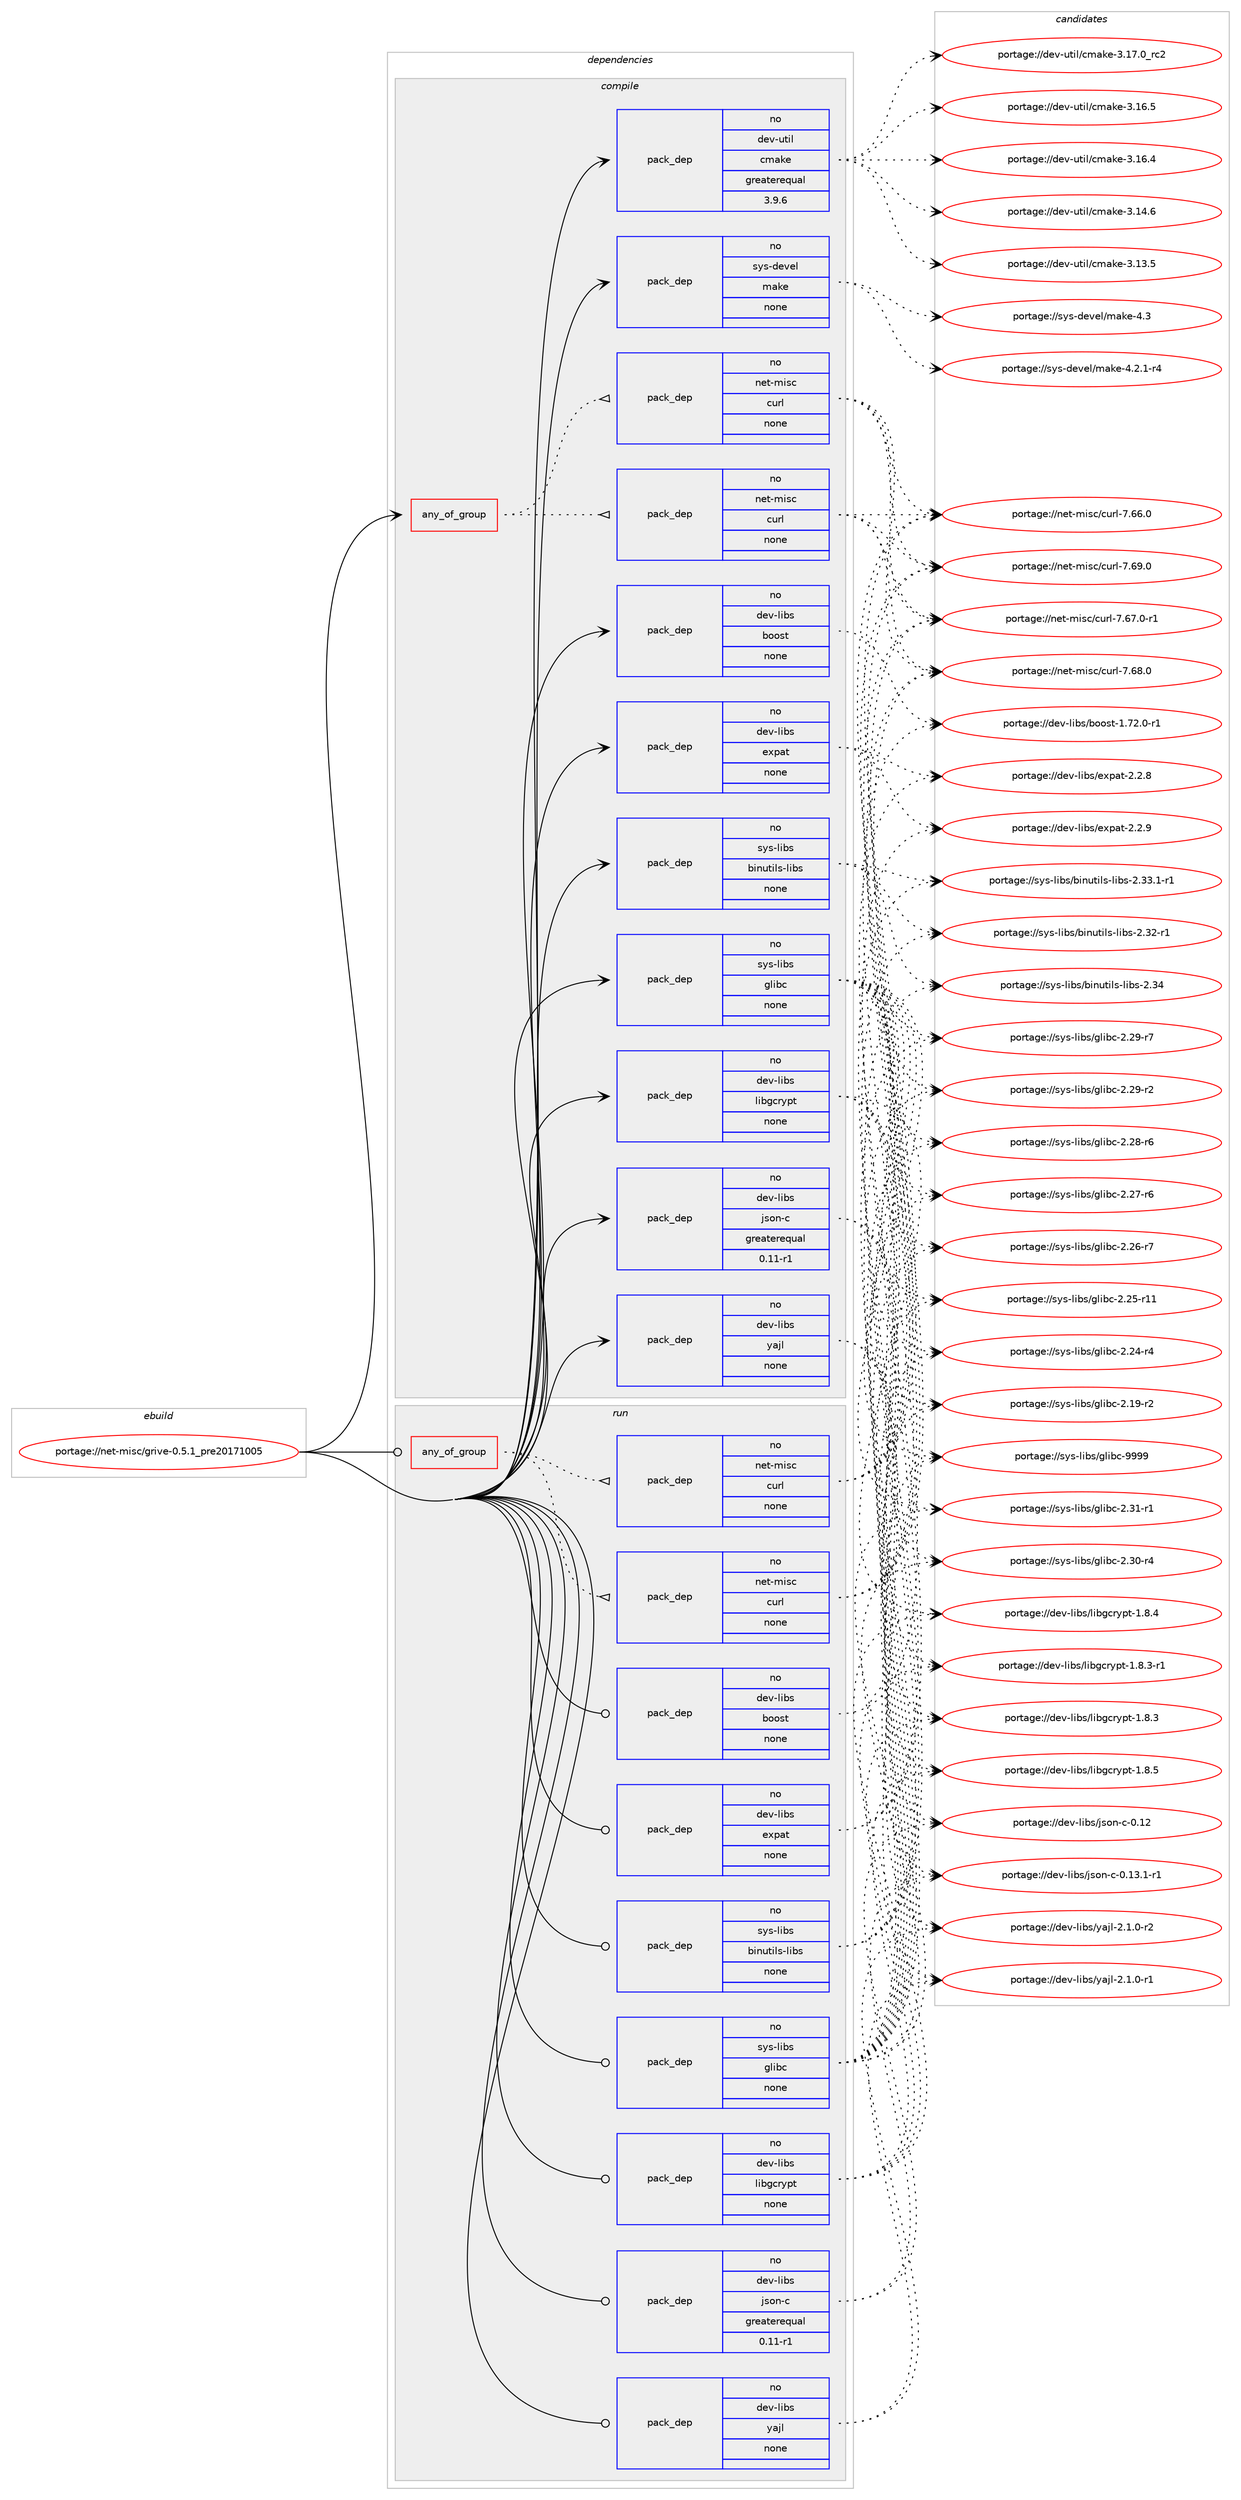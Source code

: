 digraph prolog {

# *************
# Graph options
# *************

newrank=true;
concentrate=true;
compound=true;
graph [rankdir=LR,fontname=Helvetica,fontsize=10,ranksep=1.5];#, ranksep=2.5, nodesep=0.2];
edge  [arrowhead=vee];
node  [fontname=Helvetica,fontsize=10];

# **********
# The ebuild
# **********

subgraph cluster_leftcol {
color=gray;
rank=same;
label=<<i>ebuild</i>>;
id [label="portage://net-misc/grive-0.5.1_pre20171005", color=red, width=4, href="../net-misc/grive-0.5.1_pre20171005.svg"];
}

# ****************
# The dependencies
# ****************

subgraph cluster_midcol {
color=gray;
label=<<i>dependencies</i>>;
subgraph cluster_compile {
fillcolor="#eeeeee";
style=filled;
label=<<i>compile</i>>;
subgraph any1084 {
dependency53581 [label=<<TABLE BORDER="0" CELLBORDER="1" CELLSPACING="0" CELLPADDING="4"><TR><TD CELLPADDING="10">any_of_group</TD></TR></TABLE>>, shape=none, color=red];subgraph pack42465 {
dependency53582 [label=<<TABLE BORDER="0" CELLBORDER="1" CELLSPACING="0" CELLPADDING="4" WIDTH="220"><TR><TD ROWSPAN="6" CELLPADDING="30">pack_dep</TD></TR><TR><TD WIDTH="110">no</TD></TR><TR><TD>net-misc</TD></TR><TR><TD>curl</TD></TR><TR><TD>none</TD></TR><TR><TD></TD></TR></TABLE>>, shape=none, color=blue];
}
dependency53581:e -> dependency53582:w [weight=20,style="dotted",arrowhead="oinv"];
subgraph pack42466 {
dependency53583 [label=<<TABLE BORDER="0" CELLBORDER="1" CELLSPACING="0" CELLPADDING="4" WIDTH="220"><TR><TD ROWSPAN="6" CELLPADDING="30">pack_dep</TD></TR><TR><TD WIDTH="110">no</TD></TR><TR><TD>net-misc</TD></TR><TR><TD>curl</TD></TR><TR><TD>none</TD></TR><TR><TD></TD></TR></TABLE>>, shape=none, color=blue];
}
dependency53581:e -> dependency53583:w [weight=20,style="dotted",arrowhead="oinv"];
}
id:e -> dependency53581:w [weight=20,style="solid",arrowhead="vee"];
subgraph pack42467 {
dependency53584 [label=<<TABLE BORDER="0" CELLBORDER="1" CELLSPACING="0" CELLPADDING="4" WIDTH="220"><TR><TD ROWSPAN="6" CELLPADDING="30">pack_dep</TD></TR><TR><TD WIDTH="110">no</TD></TR><TR><TD>dev-libs</TD></TR><TR><TD>boost</TD></TR><TR><TD>none</TD></TR><TR><TD></TD></TR></TABLE>>, shape=none, color=blue];
}
id:e -> dependency53584:w [weight=20,style="solid",arrowhead="vee"];
subgraph pack42468 {
dependency53585 [label=<<TABLE BORDER="0" CELLBORDER="1" CELLSPACING="0" CELLPADDING="4" WIDTH="220"><TR><TD ROWSPAN="6" CELLPADDING="30">pack_dep</TD></TR><TR><TD WIDTH="110">no</TD></TR><TR><TD>dev-libs</TD></TR><TR><TD>expat</TD></TR><TR><TD>none</TD></TR><TR><TD></TD></TR></TABLE>>, shape=none, color=blue];
}
id:e -> dependency53585:w [weight=20,style="solid",arrowhead="vee"];
subgraph pack42469 {
dependency53586 [label=<<TABLE BORDER="0" CELLBORDER="1" CELLSPACING="0" CELLPADDING="4" WIDTH="220"><TR><TD ROWSPAN="6" CELLPADDING="30">pack_dep</TD></TR><TR><TD WIDTH="110">no</TD></TR><TR><TD>dev-libs</TD></TR><TR><TD>json-c</TD></TR><TR><TD>greaterequal</TD></TR><TR><TD>0.11-r1</TD></TR></TABLE>>, shape=none, color=blue];
}
id:e -> dependency53586:w [weight=20,style="solid",arrowhead="vee"];
subgraph pack42470 {
dependency53587 [label=<<TABLE BORDER="0" CELLBORDER="1" CELLSPACING="0" CELLPADDING="4" WIDTH="220"><TR><TD ROWSPAN="6" CELLPADDING="30">pack_dep</TD></TR><TR><TD WIDTH="110">no</TD></TR><TR><TD>dev-libs</TD></TR><TR><TD>libgcrypt</TD></TR><TR><TD>none</TD></TR><TR><TD></TD></TR></TABLE>>, shape=none, color=blue];
}
id:e -> dependency53587:w [weight=20,style="solid",arrowhead="vee"];
subgraph pack42471 {
dependency53588 [label=<<TABLE BORDER="0" CELLBORDER="1" CELLSPACING="0" CELLPADDING="4" WIDTH="220"><TR><TD ROWSPAN="6" CELLPADDING="30">pack_dep</TD></TR><TR><TD WIDTH="110">no</TD></TR><TR><TD>dev-libs</TD></TR><TR><TD>yajl</TD></TR><TR><TD>none</TD></TR><TR><TD></TD></TR></TABLE>>, shape=none, color=blue];
}
id:e -> dependency53588:w [weight=20,style="solid",arrowhead="vee"];
subgraph pack42472 {
dependency53589 [label=<<TABLE BORDER="0" CELLBORDER="1" CELLSPACING="0" CELLPADDING="4" WIDTH="220"><TR><TD ROWSPAN="6" CELLPADDING="30">pack_dep</TD></TR><TR><TD WIDTH="110">no</TD></TR><TR><TD>dev-util</TD></TR><TR><TD>cmake</TD></TR><TR><TD>greaterequal</TD></TR><TR><TD>3.9.6</TD></TR></TABLE>>, shape=none, color=blue];
}
id:e -> dependency53589:w [weight=20,style="solid",arrowhead="vee"];
subgraph pack42473 {
dependency53590 [label=<<TABLE BORDER="0" CELLBORDER="1" CELLSPACING="0" CELLPADDING="4" WIDTH="220"><TR><TD ROWSPAN="6" CELLPADDING="30">pack_dep</TD></TR><TR><TD WIDTH="110">no</TD></TR><TR><TD>sys-devel</TD></TR><TR><TD>make</TD></TR><TR><TD>none</TD></TR><TR><TD></TD></TR></TABLE>>, shape=none, color=blue];
}
id:e -> dependency53590:w [weight=20,style="solid",arrowhead="vee"];
subgraph pack42474 {
dependency53591 [label=<<TABLE BORDER="0" CELLBORDER="1" CELLSPACING="0" CELLPADDING="4" WIDTH="220"><TR><TD ROWSPAN="6" CELLPADDING="30">pack_dep</TD></TR><TR><TD WIDTH="110">no</TD></TR><TR><TD>sys-libs</TD></TR><TR><TD>binutils-libs</TD></TR><TR><TD>none</TD></TR><TR><TD></TD></TR></TABLE>>, shape=none, color=blue];
}
id:e -> dependency53591:w [weight=20,style="solid",arrowhead="vee"];
subgraph pack42475 {
dependency53592 [label=<<TABLE BORDER="0" CELLBORDER="1" CELLSPACING="0" CELLPADDING="4" WIDTH="220"><TR><TD ROWSPAN="6" CELLPADDING="30">pack_dep</TD></TR><TR><TD WIDTH="110">no</TD></TR><TR><TD>sys-libs</TD></TR><TR><TD>glibc</TD></TR><TR><TD>none</TD></TR><TR><TD></TD></TR></TABLE>>, shape=none, color=blue];
}
id:e -> dependency53592:w [weight=20,style="solid",arrowhead="vee"];
}
subgraph cluster_compileandrun {
fillcolor="#eeeeee";
style=filled;
label=<<i>compile and run</i>>;
}
subgraph cluster_run {
fillcolor="#eeeeee";
style=filled;
label=<<i>run</i>>;
subgraph any1085 {
dependency53593 [label=<<TABLE BORDER="0" CELLBORDER="1" CELLSPACING="0" CELLPADDING="4"><TR><TD CELLPADDING="10">any_of_group</TD></TR></TABLE>>, shape=none, color=red];subgraph pack42476 {
dependency53594 [label=<<TABLE BORDER="0" CELLBORDER="1" CELLSPACING="0" CELLPADDING="4" WIDTH="220"><TR><TD ROWSPAN="6" CELLPADDING="30">pack_dep</TD></TR><TR><TD WIDTH="110">no</TD></TR><TR><TD>net-misc</TD></TR><TR><TD>curl</TD></TR><TR><TD>none</TD></TR><TR><TD></TD></TR></TABLE>>, shape=none, color=blue];
}
dependency53593:e -> dependency53594:w [weight=20,style="dotted",arrowhead="oinv"];
subgraph pack42477 {
dependency53595 [label=<<TABLE BORDER="0" CELLBORDER="1" CELLSPACING="0" CELLPADDING="4" WIDTH="220"><TR><TD ROWSPAN="6" CELLPADDING="30">pack_dep</TD></TR><TR><TD WIDTH="110">no</TD></TR><TR><TD>net-misc</TD></TR><TR><TD>curl</TD></TR><TR><TD>none</TD></TR><TR><TD></TD></TR></TABLE>>, shape=none, color=blue];
}
dependency53593:e -> dependency53595:w [weight=20,style="dotted",arrowhead="oinv"];
}
id:e -> dependency53593:w [weight=20,style="solid",arrowhead="odot"];
subgraph pack42478 {
dependency53596 [label=<<TABLE BORDER="0" CELLBORDER="1" CELLSPACING="0" CELLPADDING="4" WIDTH="220"><TR><TD ROWSPAN="6" CELLPADDING="30">pack_dep</TD></TR><TR><TD WIDTH="110">no</TD></TR><TR><TD>dev-libs</TD></TR><TR><TD>boost</TD></TR><TR><TD>none</TD></TR><TR><TD></TD></TR></TABLE>>, shape=none, color=blue];
}
id:e -> dependency53596:w [weight=20,style="solid",arrowhead="odot"];
subgraph pack42479 {
dependency53597 [label=<<TABLE BORDER="0" CELLBORDER="1" CELLSPACING="0" CELLPADDING="4" WIDTH="220"><TR><TD ROWSPAN="6" CELLPADDING="30">pack_dep</TD></TR><TR><TD WIDTH="110">no</TD></TR><TR><TD>dev-libs</TD></TR><TR><TD>expat</TD></TR><TR><TD>none</TD></TR><TR><TD></TD></TR></TABLE>>, shape=none, color=blue];
}
id:e -> dependency53597:w [weight=20,style="solid",arrowhead="odot"];
subgraph pack42480 {
dependency53598 [label=<<TABLE BORDER="0" CELLBORDER="1" CELLSPACING="0" CELLPADDING="4" WIDTH="220"><TR><TD ROWSPAN="6" CELLPADDING="30">pack_dep</TD></TR><TR><TD WIDTH="110">no</TD></TR><TR><TD>dev-libs</TD></TR><TR><TD>json-c</TD></TR><TR><TD>greaterequal</TD></TR><TR><TD>0.11-r1</TD></TR></TABLE>>, shape=none, color=blue];
}
id:e -> dependency53598:w [weight=20,style="solid",arrowhead="odot"];
subgraph pack42481 {
dependency53599 [label=<<TABLE BORDER="0" CELLBORDER="1" CELLSPACING="0" CELLPADDING="4" WIDTH="220"><TR><TD ROWSPAN="6" CELLPADDING="30">pack_dep</TD></TR><TR><TD WIDTH="110">no</TD></TR><TR><TD>dev-libs</TD></TR><TR><TD>libgcrypt</TD></TR><TR><TD>none</TD></TR><TR><TD></TD></TR></TABLE>>, shape=none, color=blue];
}
id:e -> dependency53599:w [weight=20,style="solid",arrowhead="odot"];
subgraph pack42482 {
dependency53600 [label=<<TABLE BORDER="0" CELLBORDER="1" CELLSPACING="0" CELLPADDING="4" WIDTH="220"><TR><TD ROWSPAN="6" CELLPADDING="30">pack_dep</TD></TR><TR><TD WIDTH="110">no</TD></TR><TR><TD>dev-libs</TD></TR><TR><TD>yajl</TD></TR><TR><TD>none</TD></TR><TR><TD></TD></TR></TABLE>>, shape=none, color=blue];
}
id:e -> dependency53600:w [weight=20,style="solid",arrowhead="odot"];
subgraph pack42483 {
dependency53601 [label=<<TABLE BORDER="0" CELLBORDER="1" CELLSPACING="0" CELLPADDING="4" WIDTH="220"><TR><TD ROWSPAN="6" CELLPADDING="30">pack_dep</TD></TR><TR><TD WIDTH="110">no</TD></TR><TR><TD>sys-libs</TD></TR><TR><TD>binutils-libs</TD></TR><TR><TD>none</TD></TR><TR><TD></TD></TR></TABLE>>, shape=none, color=blue];
}
id:e -> dependency53601:w [weight=20,style="solid",arrowhead="odot"];
subgraph pack42484 {
dependency53602 [label=<<TABLE BORDER="0" CELLBORDER="1" CELLSPACING="0" CELLPADDING="4" WIDTH="220"><TR><TD ROWSPAN="6" CELLPADDING="30">pack_dep</TD></TR><TR><TD WIDTH="110">no</TD></TR><TR><TD>sys-libs</TD></TR><TR><TD>glibc</TD></TR><TR><TD>none</TD></TR><TR><TD></TD></TR></TABLE>>, shape=none, color=blue];
}
id:e -> dependency53602:w [weight=20,style="solid",arrowhead="odot"];
}
}

# **************
# The candidates
# **************

subgraph cluster_choices {
rank=same;
color=gray;
label=<<i>candidates</i>>;

subgraph choice42465 {
color=black;
nodesep=1;
choice1101011164510910511599479911711410845554654574648 [label="portage://net-misc/curl-7.69.0", color=red, width=4,href="../net-misc/curl-7.69.0.svg"];
choice1101011164510910511599479911711410845554654564648 [label="portage://net-misc/curl-7.68.0", color=red, width=4,href="../net-misc/curl-7.68.0.svg"];
choice11010111645109105115994799117114108455546545546484511449 [label="portage://net-misc/curl-7.67.0-r1", color=red, width=4,href="../net-misc/curl-7.67.0-r1.svg"];
choice1101011164510910511599479911711410845554654544648 [label="portage://net-misc/curl-7.66.0", color=red, width=4,href="../net-misc/curl-7.66.0.svg"];
dependency53582:e -> choice1101011164510910511599479911711410845554654574648:w [style=dotted,weight="100"];
dependency53582:e -> choice1101011164510910511599479911711410845554654564648:w [style=dotted,weight="100"];
dependency53582:e -> choice11010111645109105115994799117114108455546545546484511449:w [style=dotted,weight="100"];
dependency53582:e -> choice1101011164510910511599479911711410845554654544648:w [style=dotted,weight="100"];
}
subgraph choice42466 {
color=black;
nodesep=1;
choice1101011164510910511599479911711410845554654574648 [label="portage://net-misc/curl-7.69.0", color=red, width=4,href="../net-misc/curl-7.69.0.svg"];
choice1101011164510910511599479911711410845554654564648 [label="portage://net-misc/curl-7.68.0", color=red, width=4,href="../net-misc/curl-7.68.0.svg"];
choice11010111645109105115994799117114108455546545546484511449 [label="portage://net-misc/curl-7.67.0-r1", color=red, width=4,href="../net-misc/curl-7.67.0-r1.svg"];
choice1101011164510910511599479911711410845554654544648 [label="portage://net-misc/curl-7.66.0", color=red, width=4,href="../net-misc/curl-7.66.0.svg"];
dependency53583:e -> choice1101011164510910511599479911711410845554654574648:w [style=dotted,weight="100"];
dependency53583:e -> choice1101011164510910511599479911711410845554654564648:w [style=dotted,weight="100"];
dependency53583:e -> choice11010111645109105115994799117114108455546545546484511449:w [style=dotted,weight="100"];
dependency53583:e -> choice1101011164510910511599479911711410845554654544648:w [style=dotted,weight="100"];
}
subgraph choice42467 {
color=black;
nodesep=1;
choice10010111845108105981154798111111115116454946555046484511449 [label="portage://dev-libs/boost-1.72.0-r1", color=red, width=4,href="../dev-libs/boost-1.72.0-r1.svg"];
dependency53584:e -> choice10010111845108105981154798111111115116454946555046484511449:w [style=dotted,weight="100"];
}
subgraph choice42468 {
color=black;
nodesep=1;
choice10010111845108105981154710112011297116455046504657 [label="portage://dev-libs/expat-2.2.9", color=red, width=4,href="../dev-libs/expat-2.2.9.svg"];
choice10010111845108105981154710112011297116455046504656 [label="portage://dev-libs/expat-2.2.8", color=red, width=4,href="../dev-libs/expat-2.2.8.svg"];
dependency53585:e -> choice10010111845108105981154710112011297116455046504657:w [style=dotted,weight="100"];
dependency53585:e -> choice10010111845108105981154710112011297116455046504656:w [style=dotted,weight="100"];
}
subgraph choice42469 {
color=black;
nodesep=1;
choice1001011184510810598115471061151111104599454846495146494511449 [label="portage://dev-libs/json-c-0.13.1-r1", color=red, width=4,href="../dev-libs/json-c-0.13.1-r1.svg"];
choice10010111845108105981154710611511111045994548464950 [label="portage://dev-libs/json-c-0.12", color=red, width=4,href="../dev-libs/json-c-0.12.svg"];
dependency53586:e -> choice1001011184510810598115471061151111104599454846495146494511449:w [style=dotted,weight="100"];
dependency53586:e -> choice10010111845108105981154710611511111045994548464950:w [style=dotted,weight="100"];
}
subgraph choice42470 {
color=black;
nodesep=1;
choice1001011184510810598115471081059810399114121112116454946564653 [label="portage://dev-libs/libgcrypt-1.8.5", color=red, width=4,href="../dev-libs/libgcrypt-1.8.5.svg"];
choice1001011184510810598115471081059810399114121112116454946564652 [label="portage://dev-libs/libgcrypt-1.8.4", color=red, width=4,href="../dev-libs/libgcrypt-1.8.4.svg"];
choice10010111845108105981154710810598103991141211121164549465646514511449 [label="portage://dev-libs/libgcrypt-1.8.3-r1", color=red, width=4,href="../dev-libs/libgcrypt-1.8.3-r1.svg"];
choice1001011184510810598115471081059810399114121112116454946564651 [label="portage://dev-libs/libgcrypt-1.8.3", color=red, width=4,href="../dev-libs/libgcrypt-1.8.3.svg"];
dependency53587:e -> choice1001011184510810598115471081059810399114121112116454946564653:w [style=dotted,weight="100"];
dependency53587:e -> choice1001011184510810598115471081059810399114121112116454946564652:w [style=dotted,weight="100"];
dependency53587:e -> choice10010111845108105981154710810598103991141211121164549465646514511449:w [style=dotted,weight="100"];
dependency53587:e -> choice1001011184510810598115471081059810399114121112116454946564651:w [style=dotted,weight="100"];
}
subgraph choice42471 {
color=black;
nodesep=1;
choice100101118451081059811547121971061084550464946484511450 [label="portage://dev-libs/yajl-2.1.0-r2", color=red, width=4,href="../dev-libs/yajl-2.1.0-r2.svg"];
choice100101118451081059811547121971061084550464946484511449 [label="portage://dev-libs/yajl-2.1.0-r1", color=red, width=4,href="../dev-libs/yajl-2.1.0-r1.svg"];
dependency53588:e -> choice100101118451081059811547121971061084550464946484511450:w [style=dotted,weight="100"];
dependency53588:e -> choice100101118451081059811547121971061084550464946484511449:w [style=dotted,weight="100"];
}
subgraph choice42472 {
color=black;
nodesep=1;
choice1001011184511711610510847991099710710145514649554648951149950 [label="portage://dev-util/cmake-3.17.0_rc2", color=red, width=4,href="../dev-util/cmake-3.17.0_rc2.svg"];
choice1001011184511711610510847991099710710145514649544653 [label="portage://dev-util/cmake-3.16.5", color=red, width=4,href="../dev-util/cmake-3.16.5.svg"];
choice1001011184511711610510847991099710710145514649544652 [label="portage://dev-util/cmake-3.16.4", color=red, width=4,href="../dev-util/cmake-3.16.4.svg"];
choice1001011184511711610510847991099710710145514649524654 [label="portage://dev-util/cmake-3.14.6", color=red, width=4,href="../dev-util/cmake-3.14.6.svg"];
choice1001011184511711610510847991099710710145514649514653 [label="portage://dev-util/cmake-3.13.5", color=red, width=4,href="../dev-util/cmake-3.13.5.svg"];
dependency53589:e -> choice1001011184511711610510847991099710710145514649554648951149950:w [style=dotted,weight="100"];
dependency53589:e -> choice1001011184511711610510847991099710710145514649544653:w [style=dotted,weight="100"];
dependency53589:e -> choice1001011184511711610510847991099710710145514649544652:w [style=dotted,weight="100"];
dependency53589:e -> choice1001011184511711610510847991099710710145514649524654:w [style=dotted,weight="100"];
dependency53589:e -> choice1001011184511711610510847991099710710145514649514653:w [style=dotted,weight="100"];
}
subgraph choice42473 {
color=black;
nodesep=1;
choice11512111545100101118101108471099710710145524651 [label="portage://sys-devel/make-4.3", color=red, width=4,href="../sys-devel/make-4.3.svg"];
choice1151211154510010111810110847109971071014552465046494511452 [label="portage://sys-devel/make-4.2.1-r4", color=red, width=4,href="../sys-devel/make-4.2.1-r4.svg"];
dependency53590:e -> choice11512111545100101118101108471099710710145524651:w [style=dotted,weight="100"];
dependency53590:e -> choice1151211154510010111810110847109971071014552465046494511452:w [style=dotted,weight="100"];
}
subgraph choice42474 {
color=black;
nodesep=1;
choice1151211154510810598115479810511011711610510811545108105981154550465152 [label="portage://sys-libs/binutils-libs-2.34", color=red, width=4,href="../sys-libs/binutils-libs-2.34.svg"];
choice115121115451081059811547981051101171161051081154510810598115455046515146494511449 [label="portage://sys-libs/binutils-libs-2.33.1-r1", color=red, width=4,href="../sys-libs/binutils-libs-2.33.1-r1.svg"];
choice11512111545108105981154798105110117116105108115451081059811545504651504511449 [label="portage://sys-libs/binutils-libs-2.32-r1", color=red, width=4,href="../sys-libs/binutils-libs-2.32-r1.svg"];
dependency53591:e -> choice1151211154510810598115479810511011711610510811545108105981154550465152:w [style=dotted,weight="100"];
dependency53591:e -> choice115121115451081059811547981051101171161051081154510810598115455046515146494511449:w [style=dotted,weight="100"];
dependency53591:e -> choice11512111545108105981154798105110117116105108115451081059811545504651504511449:w [style=dotted,weight="100"];
}
subgraph choice42475 {
color=black;
nodesep=1;
choice11512111545108105981154710310810598994557575757 [label="portage://sys-libs/glibc-9999", color=red, width=4,href="../sys-libs/glibc-9999.svg"];
choice115121115451081059811547103108105989945504651494511449 [label="portage://sys-libs/glibc-2.31-r1", color=red, width=4,href="../sys-libs/glibc-2.31-r1.svg"];
choice115121115451081059811547103108105989945504651484511452 [label="portage://sys-libs/glibc-2.30-r4", color=red, width=4,href="../sys-libs/glibc-2.30-r4.svg"];
choice115121115451081059811547103108105989945504650574511455 [label="portage://sys-libs/glibc-2.29-r7", color=red, width=4,href="../sys-libs/glibc-2.29-r7.svg"];
choice115121115451081059811547103108105989945504650574511450 [label="portage://sys-libs/glibc-2.29-r2", color=red, width=4,href="../sys-libs/glibc-2.29-r2.svg"];
choice115121115451081059811547103108105989945504650564511454 [label="portage://sys-libs/glibc-2.28-r6", color=red, width=4,href="../sys-libs/glibc-2.28-r6.svg"];
choice115121115451081059811547103108105989945504650554511454 [label="portage://sys-libs/glibc-2.27-r6", color=red, width=4,href="../sys-libs/glibc-2.27-r6.svg"];
choice115121115451081059811547103108105989945504650544511455 [label="portage://sys-libs/glibc-2.26-r7", color=red, width=4,href="../sys-libs/glibc-2.26-r7.svg"];
choice11512111545108105981154710310810598994550465053451144949 [label="portage://sys-libs/glibc-2.25-r11", color=red, width=4,href="../sys-libs/glibc-2.25-r11.svg"];
choice115121115451081059811547103108105989945504650524511452 [label="portage://sys-libs/glibc-2.24-r4", color=red, width=4,href="../sys-libs/glibc-2.24-r4.svg"];
choice115121115451081059811547103108105989945504649574511450 [label="portage://sys-libs/glibc-2.19-r2", color=red, width=4,href="../sys-libs/glibc-2.19-r2.svg"];
dependency53592:e -> choice11512111545108105981154710310810598994557575757:w [style=dotted,weight="100"];
dependency53592:e -> choice115121115451081059811547103108105989945504651494511449:w [style=dotted,weight="100"];
dependency53592:e -> choice115121115451081059811547103108105989945504651484511452:w [style=dotted,weight="100"];
dependency53592:e -> choice115121115451081059811547103108105989945504650574511455:w [style=dotted,weight="100"];
dependency53592:e -> choice115121115451081059811547103108105989945504650574511450:w [style=dotted,weight="100"];
dependency53592:e -> choice115121115451081059811547103108105989945504650564511454:w [style=dotted,weight="100"];
dependency53592:e -> choice115121115451081059811547103108105989945504650554511454:w [style=dotted,weight="100"];
dependency53592:e -> choice115121115451081059811547103108105989945504650544511455:w [style=dotted,weight="100"];
dependency53592:e -> choice11512111545108105981154710310810598994550465053451144949:w [style=dotted,weight="100"];
dependency53592:e -> choice115121115451081059811547103108105989945504650524511452:w [style=dotted,weight="100"];
dependency53592:e -> choice115121115451081059811547103108105989945504649574511450:w [style=dotted,weight="100"];
}
subgraph choice42476 {
color=black;
nodesep=1;
choice1101011164510910511599479911711410845554654574648 [label="portage://net-misc/curl-7.69.0", color=red, width=4,href="../net-misc/curl-7.69.0.svg"];
choice1101011164510910511599479911711410845554654564648 [label="portage://net-misc/curl-7.68.0", color=red, width=4,href="../net-misc/curl-7.68.0.svg"];
choice11010111645109105115994799117114108455546545546484511449 [label="portage://net-misc/curl-7.67.0-r1", color=red, width=4,href="../net-misc/curl-7.67.0-r1.svg"];
choice1101011164510910511599479911711410845554654544648 [label="portage://net-misc/curl-7.66.0", color=red, width=4,href="../net-misc/curl-7.66.0.svg"];
dependency53594:e -> choice1101011164510910511599479911711410845554654574648:w [style=dotted,weight="100"];
dependency53594:e -> choice1101011164510910511599479911711410845554654564648:w [style=dotted,weight="100"];
dependency53594:e -> choice11010111645109105115994799117114108455546545546484511449:w [style=dotted,weight="100"];
dependency53594:e -> choice1101011164510910511599479911711410845554654544648:w [style=dotted,weight="100"];
}
subgraph choice42477 {
color=black;
nodesep=1;
choice1101011164510910511599479911711410845554654574648 [label="portage://net-misc/curl-7.69.0", color=red, width=4,href="../net-misc/curl-7.69.0.svg"];
choice1101011164510910511599479911711410845554654564648 [label="portage://net-misc/curl-7.68.0", color=red, width=4,href="../net-misc/curl-7.68.0.svg"];
choice11010111645109105115994799117114108455546545546484511449 [label="portage://net-misc/curl-7.67.0-r1", color=red, width=4,href="../net-misc/curl-7.67.0-r1.svg"];
choice1101011164510910511599479911711410845554654544648 [label="portage://net-misc/curl-7.66.0", color=red, width=4,href="../net-misc/curl-7.66.0.svg"];
dependency53595:e -> choice1101011164510910511599479911711410845554654574648:w [style=dotted,weight="100"];
dependency53595:e -> choice1101011164510910511599479911711410845554654564648:w [style=dotted,weight="100"];
dependency53595:e -> choice11010111645109105115994799117114108455546545546484511449:w [style=dotted,weight="100"];
dependency53595:e -> choice1101011164510910511599479911711410845554654544648:w [style=dotted,weight="100"];
}
subgraph choice42478 {
color=black;
nodesep=1;
choice10010111845108105981154798111111115116454946555046484511449 [label="portage://dev-libs/boost-1.72.0-r1", color=red, width=4,href="../dev-libs/boost-1.72.0-r1.svg"];
dependency53596:e -> choice10010111845108105981154798111111115116454946555046484511449:w [style=dotted,weight="100"];
}
subgraph choice42479 {
color=black;
nodesep=1;
choice10010111845108105981154710112011297116455046504657 [label="portage://dev-libs/expat-2.2.9", color=red, width=4,href="../dev-libs/expat-2.2.9.svg"];
choice10010111845108105981154710112011297116455046504656 [label="portage://dev-libs/expat-2.2.8", color=red, width=4,href="../dev-libs/expat-2.2.8.svg"];
dependency53597:e -> choice10010111845108105981154710112011297116455046504657:w [style=dotted,weight="100"];
dependency53597:e -> choice10010111845108105981154710112011297116455046504656:w [style=dotted,weight="100"];
}
subgraph choice42480 {
color=black;
nodesep=1;
choice1001011184510810598115471061151111104599454846495146494511449 [label="portage://dev-libs/json-c-0.13.1-r1", color=red, width=4,href="../dev-libs/json-c-0.13.1-r1.svg"];
choice10010111845108105981154710611511111045994548464950 [label="portage://dev-libs/json-c-0.12", color=red, width=4,href="../dev-libs/json-c-0.12.svg"];
dependency53598:e -> choice1001011184510810598115471061151111104599454846495146494511449:w [style=dotted,weight="100"];
dependency53598:e -> choice10010111845108105981154710611511111045994548464950:w [style=dotted,weight="100"];
}
subgraph choice42481 {
color=black;
nodesep=1;
choice1001011184510810598115471081059810399114121112116454946564653 [label="portage://dev-libs/libgcrypt-1.8.5", color=red, width=4,href="../dev-libs/libgcrypt-1.8.5.svg"];
choice1001011184510810598115471081059810399114121112116454946564652 [label="portage://dev-libs/libgcrypt-1.8.4", color=red, width=4,href="../dev-libs/libgcrypt-1.8.4.svg"];
choice10010111845108105981154710810598103991141211121164549465646514511449 [label="portage://dev-libs/libgcrypt-1.8.3-r1", color=red, width=4,href="../dev-libs/libgcrypt-1.8.3-r1.svg"];
choice1001011184510810598115471081059810399114121112116454946564651 [label="portage://dev-libs/libgcrypt-1.8.3", color=red, width=4,href="../dev-libs/libgcrypt-1.8.3.svg"];
dependency53599:e -> choice1001011184510810598115471081059810399114121112116454946564653:w [style=dotted,weight="100"];
dependency53599:e -> choice1001011184510810598115471081059810399114121112116454946564652:w [style=dotted,weight="100"];
dependency53599:e -> choice10010111845108105981154710810598103991141211121164549465646514511449:w [style=dotted,weight="100"];
dependency53599:e -> choice1001011184510810598115471081059810399114121112116454946564651:w [style=dotted,weight="100"];
}
subgraph choice42482 {
color=black;
nodesep=1;
choice100101118451081059811547121971061084550464946484511450 [label="portage://dev-libs/yajl-2.1.0-r2", color=red, width=4,href="../dev-libs/yajl-2.1.0-r2.svg"];
choice100101118451081059811547121971061084550464946484511449 [label="portage://dev-libs/yajl-2.1.0-r1", color=red, width=4,href="../dev-libs/yajl-2.1.0-r1.svg"];
dependency53600:e -> choice100101118451081059811547121971061084550464946484511450:w [style=dotted,weight="100"];
dependency53600:e -> choice100101118451081059811547121971061084550464946484511449:w [style=dotted,weight="100"];
}
subgraph choice42483 {
color=black;
nodesep=1;
choice1151211154510810598115479810511011711610510811545108105981154550465152 [label="portage://sys-libs/binutils-libs-2.34", color=red, width=4,href="../sys-libs/binutils-libs-2.34.svg"];
choice115121115451081059811547981051101171161051081154510810598115455046515146494511449 [label="portage://sys-libs/binutils-libs-2.33.1-r1", color=red, width=4,href="../sys-libs/binutils-libs-2.33.1-r1.svg"];
choice11512111545108105981154798105110117116105108115451081059811545504651504511449 [label="portage://sys-libs/binutils-libs-2.32-r1", color=red, width=4,href="../sys-libs/binutils-libs-2.32-r1.svg"];
dependency53601:e -> choice1151211154510810598115479810511011711610510811545108105981154550465152:w [style=dotted,weight="100"];
dependency53601:e -> choice115121115451081059811547981051101171161051081154510810598115455046515146494511449:w [style=dotted,weight="100"];
dependency53601:e -> choice11512111545108105981154798105110117116105108115451081059811545504651504511449:w [style=dotted,weight="100"];
}
subgraph choice42484 {
color=black;
nodesep=1;
choice11512111545108105981154710310810598994557575757 [label="portage://sys-libs/glibc-9999", color=red, width=4,href="../sys-libs/glibc-9999.svg"];
choice115121115451081059811547103108105989945504651494511449 [label="portage://sys-libs/glibc-2.31-r1", color=red, width=4,href="../sys-libs/glibc-2.31-r1.svg"];
choice115121115451081059811547103108105989945504651484511452 [label="portage://sys-libs/glibc-2.30-r4", color=red, width=4,href="../sys-libs/glibc-2.30-r4.svg"];
choice115121115451081059811547103108105989945504650574511455 [label="portage://sys-libs/glibc-2.29-r7", color=red, width=4,href="../sys-libs/glibc-2.29-r7.svg"];
choice115121115451081059811547103108105989945504650574511450 [label="portage://sys-libs/glibc-2.29-r2", color=red, width=4,href="../sys-libs/glibc-2.29-r2.svg"];
choice115121115451081059811547103108105989945504650564511454 [label="portage://sys-libs/glibc-2.28-r6", color=red, width=4,href="../sys-libs/glibc-2.28-r6.svg"];
choice115121115451081059811547103108105989945504650554511454 [label="portage://sys-libs/glibc-2.27-r6", color=red, width=4,href="../sys-libs/glibc-2.27-r6.svg"];
choice115121115451081059811547103108105989945504650544511455 [label="portage://sys-libs/glibc-2.26-r7", color=red, width=4,href="../sys-libs/glibc-2.26-r7.svg"];
choice11512111545108105981154710310810598994550465053451144949 [label="portage://sys-libs/glibc-2.25-r11", color=red, width=4,href="../sys-libs/glibc-2.25-r11.svg"];
choice115121115451081059811547103108105989945504650524511452 [label="portage://sys-libs/glibc-2.24-r4", color=red, width=4,href="../sys-libs/glibc-2.24-r4.svg"];
choice115121115451081059811547103108105989945504649574511450 [label="portage://sys-libs/glibc-2.19-r2", color=red, width=4,href="../sys-libs/glibc-2.19-r2.svg"];
dependency53602:e -> choice11512111545108105981154710310810598994557575757:w [style=dotted,weight="100"];
dependency53602:e -> choice115121115451081059811547103108105989945504651494511449:w [style=dotted,weight="100"];
dependency53602:e -> choice115121115451081059811547103108105989945504651484511452:w [style=dotted,weight="100"];
dependency53602:e -> choice115121115451081059811547103108105989945504650574511455:w [style=dotted,weight="100"];
dependency53602:e -> choice115121115451081059811547103108105989945504650574511450:w [style=dotted,weight="100"];
dependency53602:e -> choice115121115451081059811547103108105989945504650564511454:w [style=dotted,weight="100"];
dependency53602:e -> choice115121115451081059811547103108105989945504650554511454:w [style=dotted,weight="100"];
dependency53602:e -> choice115121115451081059811547103108105989945504650544511455:w [style=dotted,weight="100"];
dependency53602:e -> choice11512111545108105981154710310810598994550465053451144949:w [style=dotted,weight="100"];
dependency53602:e -> choice115121115451081059811547103108105989945504650524511452:w [style=dotted,weight="100"];
dependency53602:e -> choice115121115451081059811547103108105989945504649574511450:w [style=dotted,weight="100"];
}
}

}
